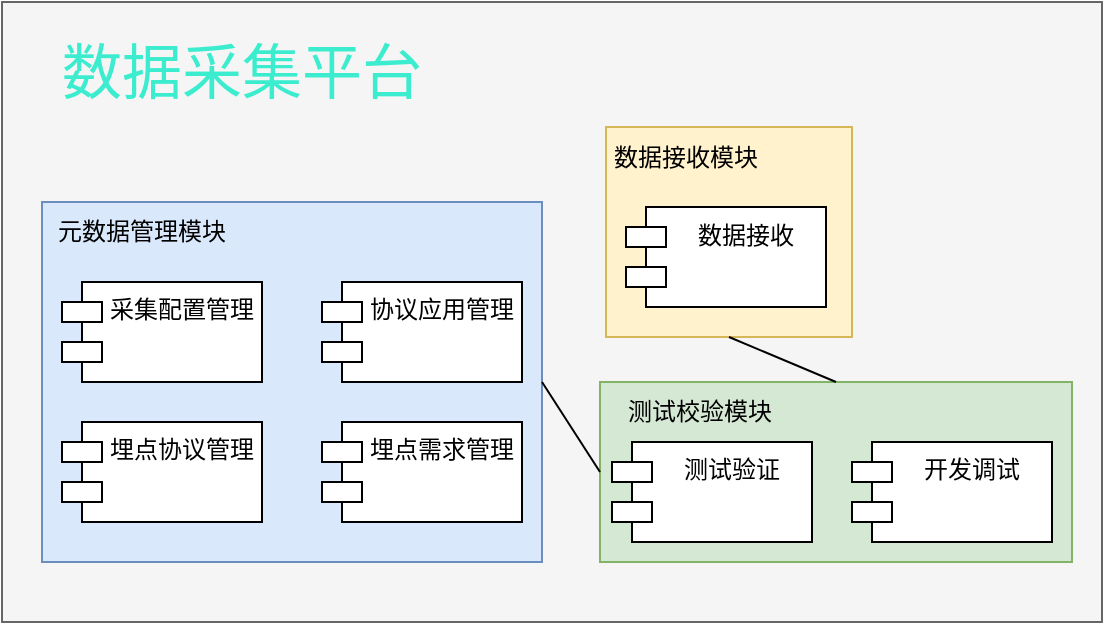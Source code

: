 <mxfile version="24.8.0">
  <diagram name="第 1 页" id="e5TzUWtM9vZXgM-Ef77Z">
    <mxGraphModel dx="1386" dy="704" grid="1" gridSize="10" guides="1" tooltips="1" connect="1" arrows="1" fold="1" page="1" pageScale="1" pageWidth="827" pageHeight="1169" math="0" shadow="0">
      <root>
        <mxCell id="0" />
        <mxCell id="1" parent="0" />
        <mxCell id="2408n8YnHXzaxgfPGQs6-1" value="" style="rounded=0;whiteSpace=wrap;html=1;fillColor=#f5f5f5;fontColor=#333333;strokeColor=#666666;" vertex="1" parent="1">
          <mxGeometry x="90" y="100" width="550" height="310" as="geometry" />
        </mxCell>
        <mxCell id="2408n8YnHXzaxgfPGQs6-11" value="" style="rounded=0;whiteSpace=wrap;html=1;fillColor=#dae8fc;strokeColor=#6c8ebf;" vertex="1" parent="1">
          <mxGeometry x="110" y="200" width="250" height="180" as="geometry" />
        </mxCell>
        <mxCell id="2408n8YnHXzaxgfPGQs6-2" value="数据采集平台" style="text;html=1;align=center;verticalAlign=middle;whiteSpace=wrap;rounded=0;fontSize=30;fontStyle=0;fontColor=#3cecce;" vertex="1" parent="1">
          <mxGeometry x="110" y="120" width="200" height="30" as="geometry" />
        </mxCell>
        <mxCell id="2408n8YnHXzaxgfPGQs6-4" value="采集配置管理" style="shape=module;align=left;spacingLeft=20;align=center;verticalAlign=top;whiteSpace=wrap;html=1;" vertex="1" parent="1">
          <mxGeometry x="120" y="240" width="100" height="50" as="geometry" />
        </mxCell>
        <mxCell id="2408n8YnHXzaxgfPGQs6-5" value="埋点协议管理" style="shape=module;align=left;spacingLeft=20;align=center;verticalAlign=top;whiteSpace=wrap;html=1;" vertex="1" parent="1">
          <mxGeometry x="120" y="310" width="100" height="50" as="geometry" />
        </mxCell>
        <mxCell id="2408n8YnHXzaxgfPGQs6-6" value="协议应用管理" style="shape=module;align=left;spacingLeft=20;align=center;verticalAlign=top;whiteSpace=wrap;html=1;" vertex="1" parent="1">
          <mxGeometry x="250" y="240" width="100" height="50" as="geometry" />
        </mxCell>
        <mxCell id="2408n8YnHXzaxgfPGQs6-13" value="" style="rounded=0;whiteSpace=wrap;html=1;fillColor=#d5e8d4;strokeColor=#82b366;" vertex="1" parent="1">
          <mxGeometry x="389" y="290" width="236" height="90" as="geometry" />
        </mxCell>
        <mxCell id="2408n8YnHXzaxgfPGQs6-7" value="埋点需求管理" style="shape=module;align=left;spacingLeft=20;align=center;verticalAlign=top;whiteSpace=wrap;html=1;" vertex="1" parent="1">
          <mxGeometry x="250" y="310" width="100" height="50" as="geometry" />
        </mxCell>
        <mxCell id="2408n8YnHXzaxgfPGQs6-15" value="" style="rounded=0;whiteSpace=wrap;html=1;fillColor=#fff2cc;strokeColor=#d6b656;" vertex="1" parent="1">
          <mxGeometry x="392" y="162.5" width="123" height="105" as="geometry" />
        </mxCell>
        <mxCell id="2408n8YnHXzaxgfPGQs6-8" value="数据接收" style="shape=module;align=left;spacingLeft=20;align=center;verticalAlign=top;whiteSpace=wrap;html=1;" vertex="1" parent="1">
          <mxGeometry x="402" y="202.5" width="100" height="50" as="geometry" />
        </mxCell>
        <mxCell id="2408n8YnHXzaxgfPGQs6-9" value="开发调试" style="shape=module;align=left;spacingLeft=20;align=center;verticalAlign=top;whiteSpace=wrap;html=1;" vertex="1" parent="1">
          <mxGeometry x="515" y="320" width="100" height="50" as="geometry" />
        </mxCell>
        <mxCell id="2408n8YnHXzaxgfPGQs6-10" value="测试验证" style="shape=module;align=left;spacingLeft=20;align=center;verticalAlign=top;whiteSpace=wrap;html=1;" vertex="1" parent="1">
          <mxGeometry x="395" y="320" width="100" height="50" as="geometry" />
        </mxCell>
        <mxCell id="2408n8YnHXzaxgfPGQs6-12" value="元数据管理模块" style="text;html=1;align=center;verticalAlign=middle;whiteSpace=wrap;rounded=0;" vertex="1" parent="1">
          <mxGeometry x="110" y="200" width="100" height="30" as="geometry" />
        </mxCell>
        <mxCell id="2408n8YnHXzaxgfPGQs6-14" value="测试校验模块" style="text;html=1;align=center;verticalAlign=middle;whiteSpace=wrap;rounded=0;" vertex="1" parent="1">
          <mxGeometry x="389" y="290" width="100" height="30" as="geometry" />
        </mxCell>
        <mxCell id="2408n8YnHXzaxgfPGQs6-16" value="数据接收模块" style="text;html=1;align=center;verticalAlign=middle;whiteSpace=wrap;rounded=0;" vertex="1" parent="1">
          <mxGeometry x="382" y="162.5" width="100" height="30" as="geometry" />
        </mxCell>
        <mxCell id="2408n8YnHXzaxgfPGQs6-20" value="" style="endArrow=none;html=1;rounded=0;exitX=1;exitY=0.5;exitDx=0;exitDy=0;entryX=0;entryY=0.5;entryDx=0;entryDy=0;" edge="1" parent="1" source="2408n8YnHXzaxgfPGQs6-11" target="2408n8YnHXzaxgfPGQs6-13">
          <mxGeometry width="50" height="50" relative="1" as="geometry">
            <mxPoint x="360" y="170" as="sourcePoint" />
            <mxPoint x="410" y="120" as="targetPoint" />
          </mxGeometry>
        </mxCell>
        <mxCell id="2408n8YnHXzaxgfPGQs6-21" value="" style="endArrow=none;html=1;rounded=0;exitX=0.5;exitY=1;exitDx=0;exitDy=0;entryX=0.5;entryY=0;entryDx=0;entryDy=0;" edge="1" parent="1" source="2408n8YnHXzaxgfPGQs6-15" target="2408n8YnHXzaxgfPGQs6-13">
          <mxGeometry width="50" height="50" relative="1" as="geometry">
            <mxPoint x="540" y="250" as="sourcePoint" />
            <mxPoint x="590" y="200" as="targetPoint" />
          </mxGeometry>
        </mxCell>
      </root>
    </mxGraphModel>
  </diagram>
</mxfile>
